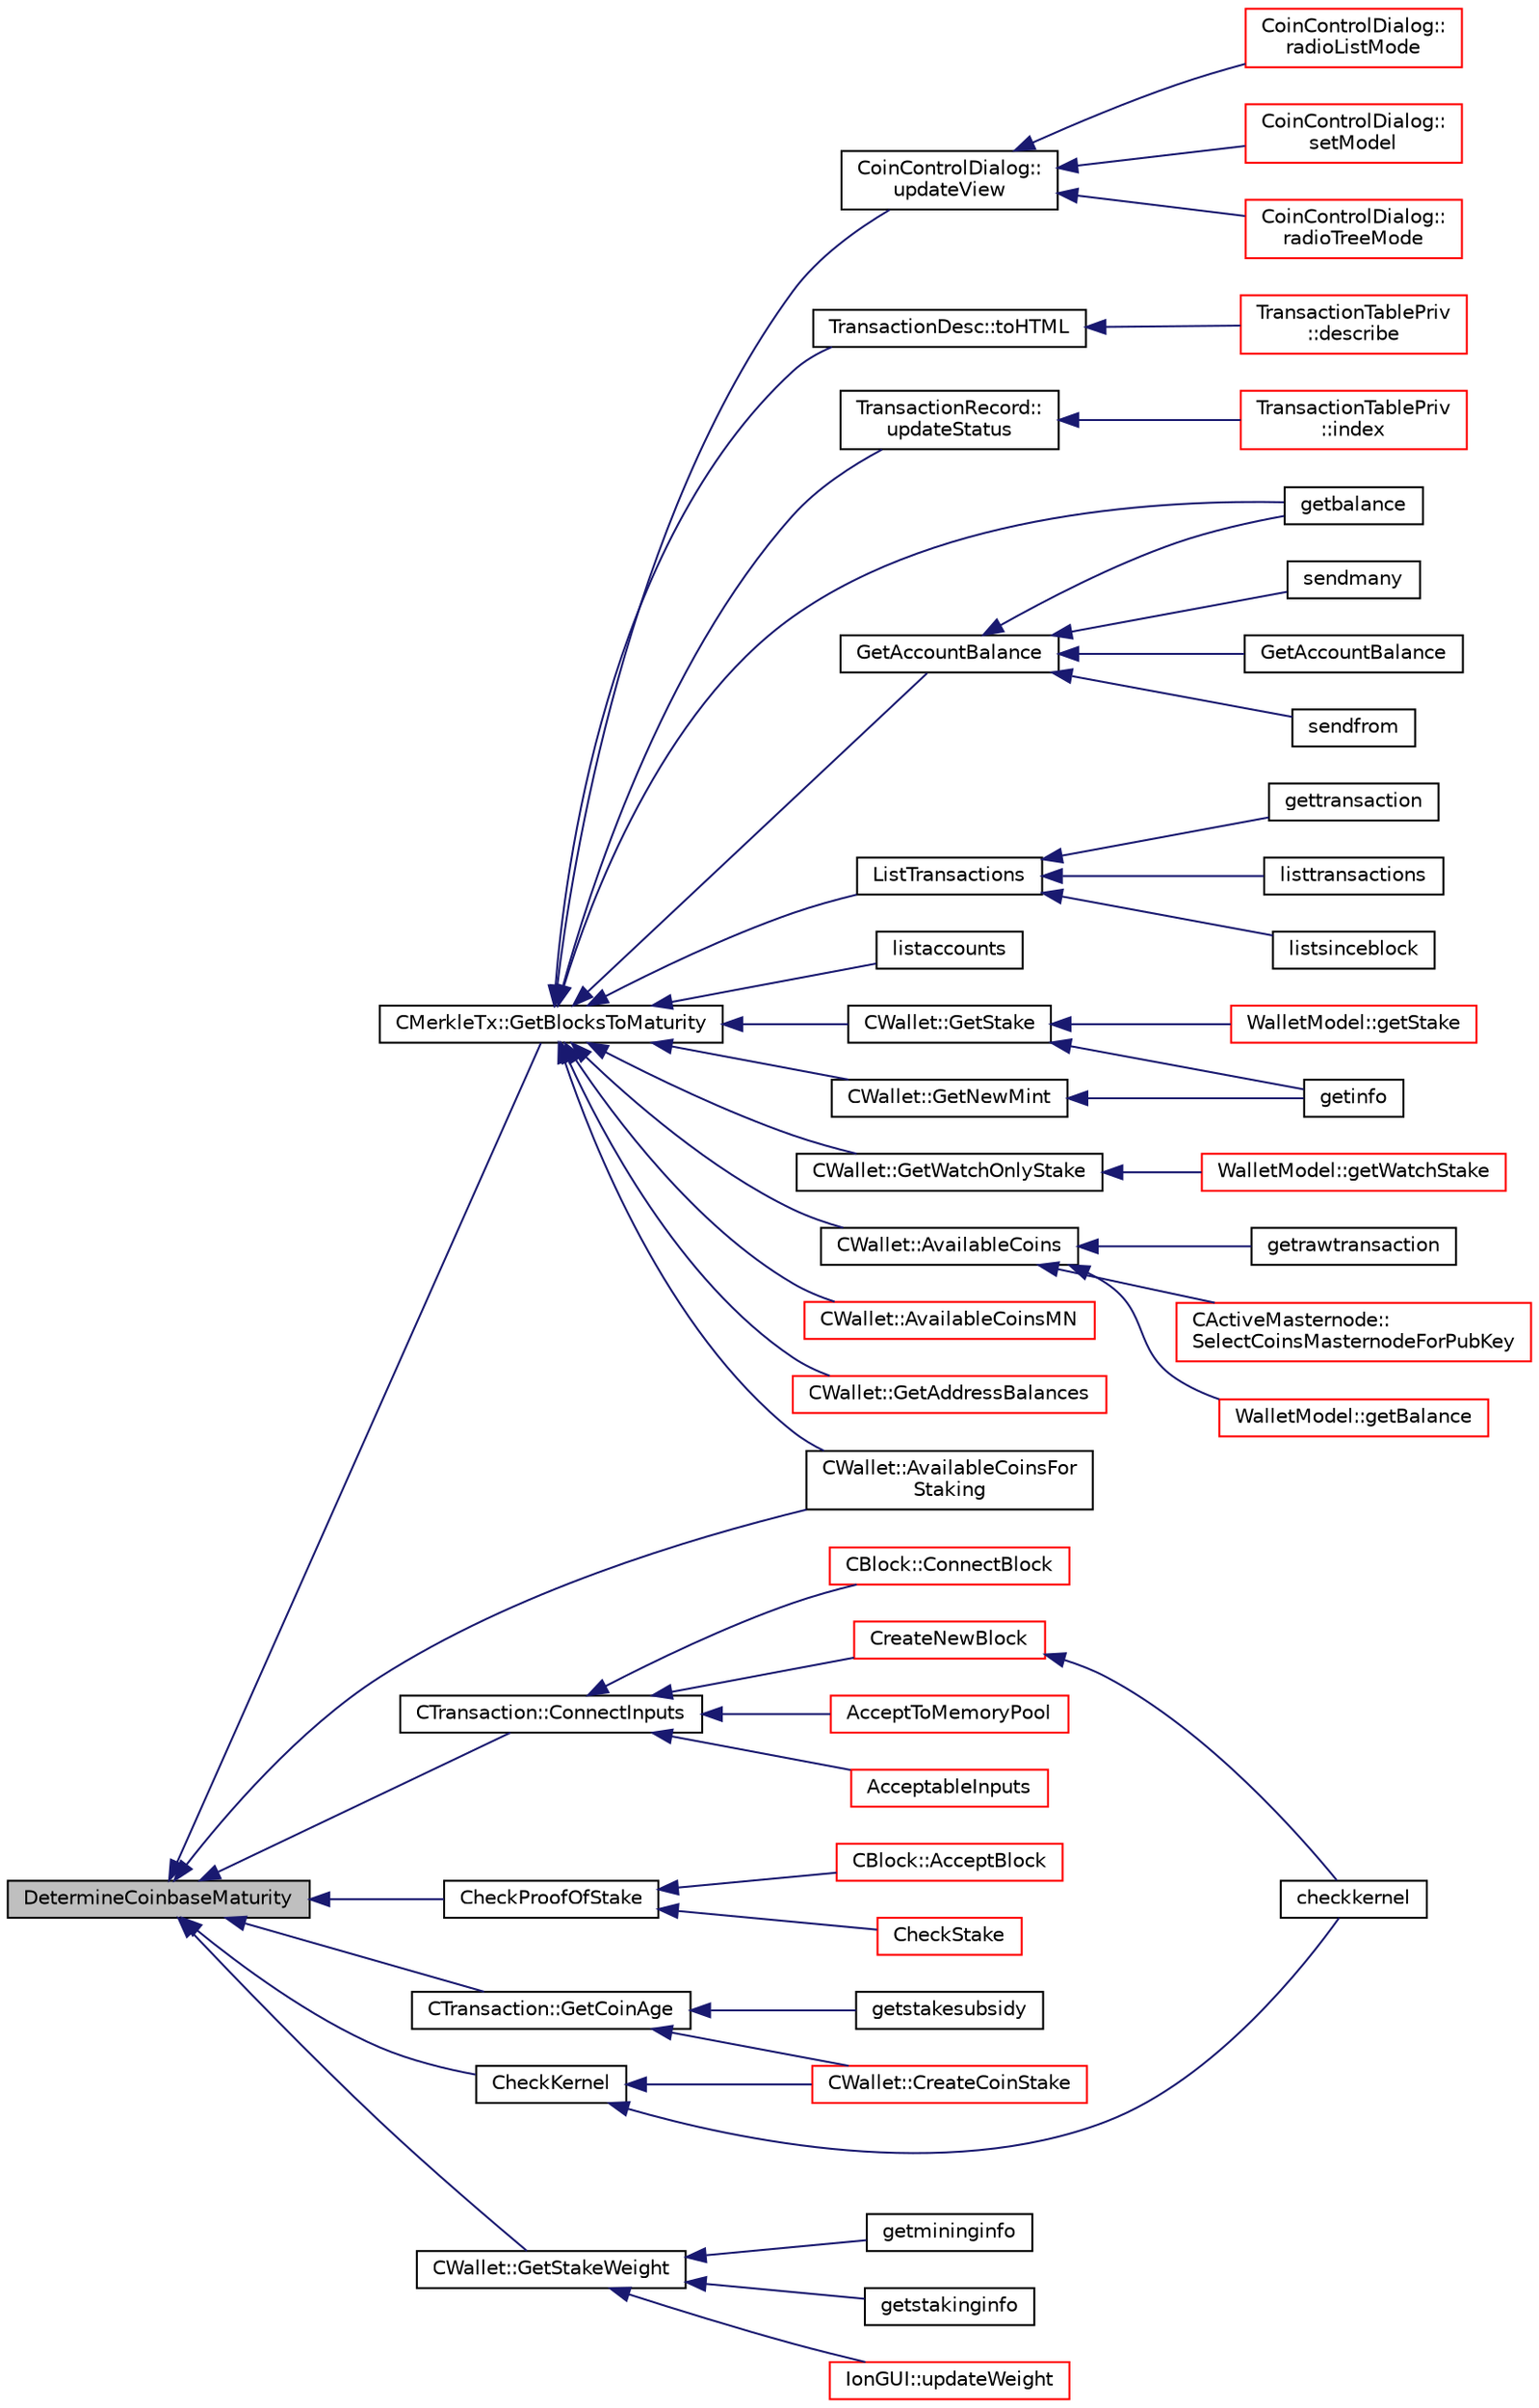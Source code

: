 digraph "DetermineCoinbaseMaturity"
{
  edge [fontname="Helvetica",fontsize="10",labelfontname="Helvetica",labelfontsize="10"];
  node [fontname="Helvetica",fontsize="10",shape=record];
  rankdir="LR";
  Node251 [label="DetermineCoinbaseMaturity",height=0.2,width=0.4,color="black", fillcolor="grey75", style="filled", fontcolor="black"];
  Node251 -> Node252 [dir="back",color="midnightblue",fontsize="10",style="solid",fontname="Helvetica"];
  Node252 [label="CMerkleTx::GetBlocksToMaturity",height=0.2,width=0.4,color="black", fillcolor="white", style="filled",URL="$d1/dff/class_c_merkle_tx.html#a69ebd437f7b44169659c3527fe73b6ab"];
  Node252 -> Node253 [dir="back",color="midnightblue",fontsize="10",style="solid",fontname="Helvetica"];
  Node253 [label="CoinControlDialog::\lupdateView",height=0.2,width=0.4,color="black", fillcolor="white", style="filled",URL="$dd/dfb/class_coin_control_dialog.html#aadea33050e5c1efd5eae8d2fcfa721f9"];
  Node253 -> Node254 [dir="back",color="midnightblue",fontsize="10",style="solid",fontname="Helvetica"];
  Node254 [label="CoinControlDialog::\lsetModel",height=0.2,width=0.4,color="red", fillcolor="white", style="filled",URL="$dd/dfb/class_coin_control_dialog.html#a4c34a48574814089c54f763a22f5317a"];
  Node253 -> Node257 [dir="back",color="midnightblue",fontsize="10",style="solid",fontname="Helvetica"];
  Node257 [label="CoinControlDialog::\lradioTreeMode",height=0.2,width=0.4,color="red", fillcolor="white", style="filled",URL="$dd/dfb/class_coin_control_dialog.html#a1990d478f3ffba666c358a4f1bd395ec"];
  Node253 -> Node259 [dir="back",color="midnightblue",fontsize="10",style="solid",fontname="Helvetica"];
  Node259 [label="CoinControlDialog::\lradioListMode",height=0.2,width=0.4,color="red", fillcolor="white", style="filled",URL="$dd/dfb/class_coin_control_dialog.html#a775c6d290cb63667a434b09072094533"];
  Node252 -> Node260 [dir="back",color="midnightblue",fontsize="10",style="solid",fontname="Helvetica"];
  Node260 [label="TransactionDesc::toHTML",height=0.2,width=0.4,color="black", fillcolor="white", style="filled",URL="$d4/da9/class_transaction_desc.html#ab7c9dbb2048aae121dd9d75df86e64f4"];
  Node260 -> Node261 [dir="back",color="midnightblue",fontsize="10",style="solid",fontname="Helvetica"];
  Node261 [label="TransactionTablePriv\l::describe",height=0.2,width=0.4,color="red", fillcolor="white", style="filled",URL="$d2/ddb/class_transaction_table_priv.html#ab08d44e16bf6dd95b5b83959b3013780"];
  Node252 -> Node272 [dir="back",color="midnightblue",fontsize="10",style="solid",fontname="Helvetica"];
  Node272 [label="TransactionRecord::\lupdateStatus",height=0.2,width=0.4,color="black", fillcolor="white", style="filled",URL="$d1/da7/class_transaction_record.html#a9b643dd885a790ae511705a1446556be",tooltip="Update status from core wallet tx. "];
  Node272 -> Node273 [dir="back",color="midnightblue",fontsize="10",style="solid",fontname="Helvetica"];
  Node273 [label="TransactionTablePriv\l::index",height=0.2,width=0.4,color="red", fillcolor="white", style="filled",URL="$d2/ddb/class_transaction_table_priv.html#ac692aa6aa7820e80accc971c70e0fae5"];
  Node252 -> Node279 [dir="back",color="midnightblue",fontsize="10",style="solid",fontname="Helvetica"];
  Node279 [label="GetAccountBalance",height=0.2,width=0.4,color="black", fillcolor="white", style="filled",URL="$df/d1d/rpcwallet_8cpp.html#a02d239cd69692dab8bbb33eb0010de1b"];
  Node279 -> Node280 [dir="back",color="midnightblue",fontsize="10",style="solid",fontname="Helvetica"];
  Node280 [label="GetAccountBalance",height=0.2,width=0.4,color="black", fillcolor="white", style="filled",URL="$df/d1d/rpcwallet_8cpp.html#af46abb4dba0774b0027591d6e3b30b1e"];
  Node279 -> Node281 [dir="back",color="midnightblue",fontsize="10",style="solid",fontname="Helvetica"];
  Node281 [label="getbalance",height=0.2,width=0.4,color="black", fillcolor="white", style="filled",URL="$df/d1d/rpcwallet_8cpp.html#a1fdcef480c78c033eb587bd442ec305f"];
  Node279 -> Node282 [dir="back",color="midnightblue",fontsize="10",style="solid",fontname="Helvetica"];
  Node282 [label="sendfrom",height=0.2,width=0.4,color="black", fillcolor="white", style="filled",URL="$df/d1d/rpcwallet_8cpp.html#a845eaefd9ec7752b1145c183205524d0"];
  Node279 -> Node283 [dir="back",color="midnightblue",fontsize="10",style="solid",fontname="Helvetica"];
  Node283 [label="sendmany",height=0.2,width=0.4,color="black", fillcolor="white", style="filled",URL="$df/d1d/rpcwallet_8cpp.html#adeb5f23f20fb4e589dab23cadf75c92d"];
  Node252 -> Node281 [dir="back",color="midnightblue",fontsize="10",style="solid",fontname="Helvetica"];
  Node252 -> Node284 [dir="back",color="midnightblue",fontsize="10",style="solid",fontname="Helvetica"];
  Node284 [label="ListTransactions",height=0.2,width=0.4,color="black", fillcolor="white", style="filled",URL="$df/d1d/rpcwallet_8cpp.html#a460d931e7f098979bea783409c971d53"];
  Node284 -> Node285 [dir="back",color="midnightblue",fontsize="10",style="solid",fontname="Helvetica"];
  Node285 [label="listtransactions",height=0.2,width=0.4,color="black", fillcolor="white", style="filled",URL="$df/d1d/rpcwallet_8cpp.html#a3247ccfc52f810122e28895d423e13fd"];
  Node284 -> Node286 [dir="back",color="midnightblue",fontsize="10",style="solid",fontname="Helvetica"];
  Node286 [label="listsinceblock",height=0.2,width=0.4,color="black", fillcolor="white", style="filled",URL="$df/d1d/rpcwallet_8cpp.html#a53cf4975a89f414ef3bd180f6b4773cd"];
  Node284 -> Node287 [dir="back",color="midnightblue",fontsize="10",style="solid",fontname="Helvetica"];
  Node287 [label="gettransaction",height=0.2,width=0.4,color="black", fillcolor="white", style="filled",URL="$df/d1d/rpcwallet_8cpp.html#a845c15a1402787fcf2cc021111ea89f5"];
  Node252 -> Node288 [dir="back",color="midnightblue",fontsize="10",style="solid",fontname="Helvetica"];
  Node288 [label="listaccounts",height=0.2,width=0.4,color="black", fillcolor="white", style="filled",URL="$df/d1d/rpcwallet_8cpp.html#a0cd5dc1112a6c6d5a29a381cd7967fc5"];
  Node252 -> Node289 [dir="back",color="midnightblue",fontsize="10",style="solid",fontname="Helvetica"];
  Node289 [label="CWallet::GetStake",height=0.2,width=0.4,color="black", fillcolor="white", style="filled",URL="$d2/de5/class_c_wallet.html#a87a52700330336da4957026c091916d8"];
  Node289 -> Node290 [dir="back",color="midnightblue",fontsize="10",style="solid",fontname="Helvetica"];
  Node290 [label="WalletModel::getStake",height=0.2,width=0.4,color="red", fillcolor="white", style="filled",URL="$d4/d27/class_wallet_model.html#a52610e28004228368104550b2e652872"];
  Node289 -> Node298 [dir="back",color="midnightblue",fontsize="10",style="solid",fontname="Helvetica"];
  Node298 [label="getinfo",height=0.2,width=0.4,color="black", fillcolor="white", style="filled",URL="$db/d48/rpcmisc_8cpp.html#a70335b93783d51e48d276a1e08bd721a"];
  Node252 -> Node299 [dir="back",color="midnightblue",fontsize="10",style="solid",fontname="Helvetica"];
  Node299 [label="CWallet::GetNewMint",height=0.2,width=0.4,color="black", fillcolor="white", style="filled",URL="$d2/de5/class_c_wallet.html#ac25ce29902498fb0092886a63ae195b8"];
  Node299 -> Node298 [dir="back",color="midnightblue",fontsize="10",style="solid",fontname="Helvetica"];
  Node252 -> Node300 [dir="back",color="midnightblue",fontsize="10",style="solid",fontname="Helvetica"];
  Node300 [label="CWallet::GetWatchOnlyStake",height=0.2,width=0.4,color="black", fillcolor="white", style="filled",URL="$d2/de5/class_c_wallet.html#a82b1de8131c2cdd7ec158a06f42586e0"];
  Node300 -> Node301 [dir="back",color="midnightblue",fontsize="10",style="solid",fontname="Helvetica"];
  Node301 [label="WalletModel::getWatchStake",height=0.2,width=0.4,color="red", fillcolor="white", style="filled",URL="$d4/d27/class_wallet_model.html#a0ce2b0a7228e7c8f11e083d20ff005a3"];
  Node252 -> Node302 [dir="back",color="midnightblue",fontsize="10",style="solid",fontname="Helvetica"];
  Node302 [label="CWallet::AvailableCoins",height=0.2,width=0.4,color="black", fillcolor="white", style="filled",URL="$d2/de5/class_c_wallet.html#a0f950dede91de2be32ea8c43a40469ab"];
  Node302 -> Node303 [dir="back",color="midnightblue",fontsize="10",style="solid",fontname="Helvetica"];
  Node303 [label="CActiveMasternode::\lSelectCoinsMasternodeForPubKey",height=0.2,width=0.4,color="red", fillcolor="white", style="filled",URL="$d9/d29/class_c_active_masternode.html#aefe3cf727f6f6407da78d41afe9846d0"];
  Node302 -> Node306 [dir="back",color="midnightblue",fontsize="10",style="solid",fontname="Helvetica"];
  Node306 [label="WalletModel::getBalance",height=0.2,width=0.4,color="red", fillcolor="white", style="filled",URL="$d4/d27/class_wallet_model.html#a4d2cb225a19b89c64f4b5d81faf89beb"];
  Node302 -> Node308 [dir="back",color="midnightblue",fontsize="10",style="solid",fontname="Helvetica"];
  Node308 [label="getrawtransaction",height=0.2,width=0.4,color="black", fillcolor="white", style="filled",URL="$dc/da8/rpcrawtransaction_8cpp.html#a12e1b8a05d99d1544e5343c2282cc55a"];
  Node252 -> Node309 [dir="back",color="midnightblue",fontsize="10",style="solid",fontname="Helvetica"];
  Node309 [label="CWallet::AvailableCoinsMN",height=0.2,width=0.4,color="red", fillcolor="white", style="filled",URL="$d2/de5/class_c_wallet.html#a8ba0ffab3889fb1d3519d8578e26cb16"];
  Node252 -> Node313 [dir="back",color="midnightblue",fontsize="10",style="solid",fontname="Helvetica"];
  Node313 [label="CWallet::AvailableCoinsFor\lStaking",height=0.2,width=0.4,color="black", fillcolor="white", style="filled",URL="$d2/de5/class_c_wallet.html#a2493cd9ef6417aec00d72942c4340903"];
  Node252 -> Node314 [dir="back",color="midnightblue",fontsize="10",style="solid",fontname="Helvetica"];
  Node314 [label="CWallet::GetAddressBalances",height=0.2,width=0.4,color="red", fillcolor="white", style="filled",URL="$d2/de5/class_c_wallet.html#aadffdf5d0e2f2413cdcc2a39fc2e310d"];
  Node251 -> Node316 [dir="back",color="midnightblue",fontsize="10",style="solid",fontname="Helvetica"];
  Node316 [label="CTransaction::ConnectInputs",height=0.2,width=0.4,color="black", fillcolor="white", style="filled",URL="$df/d43/class_c_transaction.html#aaab6c4ba493c918e29fd383043dcaae7",tooltip="Sanity check previous transactions, then, if all checks succeed, mark them as spent by this transacti..."];
  Node316 -> Node317 [dir="back",color="midnightblue",fontsize="10",style="solid",fontname="Helvetica"];
  Node317 [label="AcceptToMemoryPool",height=0.2,width=0.4,color="red", fillcolor="white", style="filled",URL="$d4/dbf/main_8h.html#addea0e425b693b4c1be712c3ead94568",tooltip="(try to) add transaction to memory pool "];
  Node316 -> Node374 [dir="back",color="midnightblue",fontsize="10",style="solid",fontname="Helvetica"];
  Node374 [label="AcceptableInputs",height=0.2,width=0.4,color="red", fillcolor="white", style="filled",URL="$d4/dbf/main_8h.html#a43f9c625cc3dfd663a76ddb4d15fce58"];
  Node316 -> Node419 [dir="back",color="midnightblue",fontsize="10",style="solid",fontname="Helvetica"];
  Node419 [label="CBlock::ConnectBlock",height=0.2,width=0.4,color="red", fillcolor="white", style="filled",URL="$d3/d51/class_c_block.html#a1ae149d97c7b7eadf48f5cea934b6217"];
  Node316 -> Node420 [dir="back",color="midnightblue",fontsize="10",style="solid",fontname="Helvetica"];
  Node420 [label="CreateNewBlock",height=0.2,width=0.4,color="red", fillcolor="white", style="filled",URL="$de/d13/miner_8h.html#aca0de7d757e027c2b08bd101c68c1549"];
  Node420 -> Node421 [dir="back",color="midnightblue",fontsize="10",style="solid",fontname="Helvetica"];
  Node421 [label="checkkernel",height=0.2,width=0.4,color="black", fillcolor="white", style="filled",URL="$d4/ddd/rpcmining_8cpp.html#a36ee2284a7252841b8a62a9531b6acbc"];
  Node251 -> Node423 [dir="back",color="midnightblue",fontsize="10",style="solid",fontname="Helvetica"];
  Node423 [label="CTransaction::GetCoinAge",height=0.2,width=0.4,color="black", fillcolor="white", style="filled",URL="$df/d43/class_c_transaction.html#a9b8a5319a7f83f13c7021715346e473f"];
  Node423 -> Node424 [dir="back",color="midnightblue",fontsize="10",style="solid",fontname="Helvetica"];
  Node424 [label="getstakesubsidy",height=0.2,width=0.4,color="black", fillcolor="white", style="filled",URL="$d4/ddd/rpcmining_8cpp.html#a389f62bd448bb24933a1ea8920411d7e"];
  Node423 -> Node407 [dir="back",color="midnightblue",fontsize="10",style="solid",fontname="Helvetica"];
  Node407 [label="CWallet::CreateCoinStake",height=0.2,width=0.4,color="red", fillcolor="white", style="filled",URL="$d2/de5/class_c_wallet.html#a644df129468440aa36f49ca3716a3c19"];
  Node251 -> Node425 [dir="back",color="midnightblue",fontsize="10",style="solid",fontname="Helvetica"];
  Node425 [label="CheckProofOfStake",height=0.2,width=0.4,color="black", fillcolor="white", style="filled",URL="$d4/dd4/stake_8h.html#a01e09fbdb926d4581ea48c4cf2f337a1"];
  Node425 -> Node426 [dir="back",color="midnightblue",fontsize="10",style="solid",fontname="Helvetica"];
  Node426 [label="CBlock::AcceptBlock",height=0.2,width=0.4,color="red", fillcolor="white", style="filled",URL="$d3/d51/class_c_block.html#a3f990a713116bd15c1f221c88b012ccf"];
  Node425 -> Node384 [dir="back",color="midnightblue",fontsize="10",style="solid",fontname="Helvetica"];
  Node384 [label="CheckStake",height=0.2,width=0.4,color="red", fillcolor="white", style="filled",URL="$de/d13/miner_8h.html#a68be4bcfa03b86095641eac5ca996fed",tooltip="Check mined proof-of-stake block. "];
  Node251 -> Node427 [dir="back",color="midnightblue",fontsize="10",style="solid",fontname="Helvetica"];
  Node427 [label="CheckKernel",height=0.2,width=0.4,color="black", fillcolor="white", style="filled",URL="$d4/dd4/stake_8h.html#a65bf2727fbb2781621c1b66999fb0f98"];
  Node427 -> Node421 [dir="back",color="midnightblue",fontsize="10",style="solid",fontname="Helvetica"];
  Node427 -> Node407 [dir="back",color="midnightblue",fontsize="10",style="solid",fontname="Helvetica"];
  Node251 -> Node313 [dir="back",color="midnightblue",fontsize="10",style="solid",fontname="Helvetica"];
  Node251 -> Node428 [dir="back",color="midnightblue",fontsize="10",style="solid",fontname="Helvetica"];
  Node428 [label="CWallet::GetStakeWeight",height=0.2,width=0.4,color="black", fillcolor="white", style="filled",URL="$d2/de5/class_c_wallet.html#aa3ee5954431d4c49ecbd4d513f467f2b"];
  Node428 -> Node429 [dir="back",color="midnightblue",fontsize="10",style="solid",fontname="Helvetica"];
  Node429 [label="IonGUI::updateWeight",height=0.2,width=0.4,color="red", fillcolor="white", style="filled",URL="$dc/d0b/class_ion_g_u_i.html#a2689de984576a927ea382a800a81a3f0"];
  Node428 -> Node432 [dir="back",color="midnightblue",fontsize="10",style="solid",fontname="Helvetica"];
  Node432 [label="getmininginfo",height=0.2,width=0.4,color="black", fillcolor="white", style="filled",URL="$d4/ddd/rpcmining_8cpp.html#a89c187faff7322c7d15134d13570ca1e"];
  Node428 -> Node433 [dir="back",color="midnightblue",fontsize="10",style="solid",fontname="Helvetica"];
  Node433 [label="getstakinginfo",height=0.2,width=0.4,color="black", fillcolor="white", style="filled",URL="$d4/ddd/rpcmining_8cpp.html#aedf628177ea04e0077d9d530963d40d6"];
}
